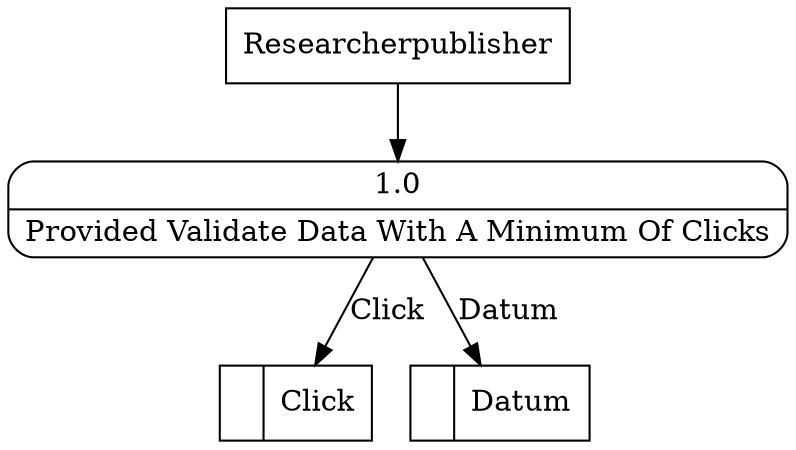 digraph dfd2{ 
node[shape=record]
200 [label="<f0>  |<f1> Click " ];
201 [label="<f0>  |<f1> Datum " ];
202 [label="Researcherpublisher" shape=box];
203 [label="{<f0> 1.0|<f1> Provided Validate Data With A Minimum Of Clicks }" shape=Mrecord];
202 -> 203
203 -> 201 [label="Datum"]
203 -> 200 [label="Click"]
}